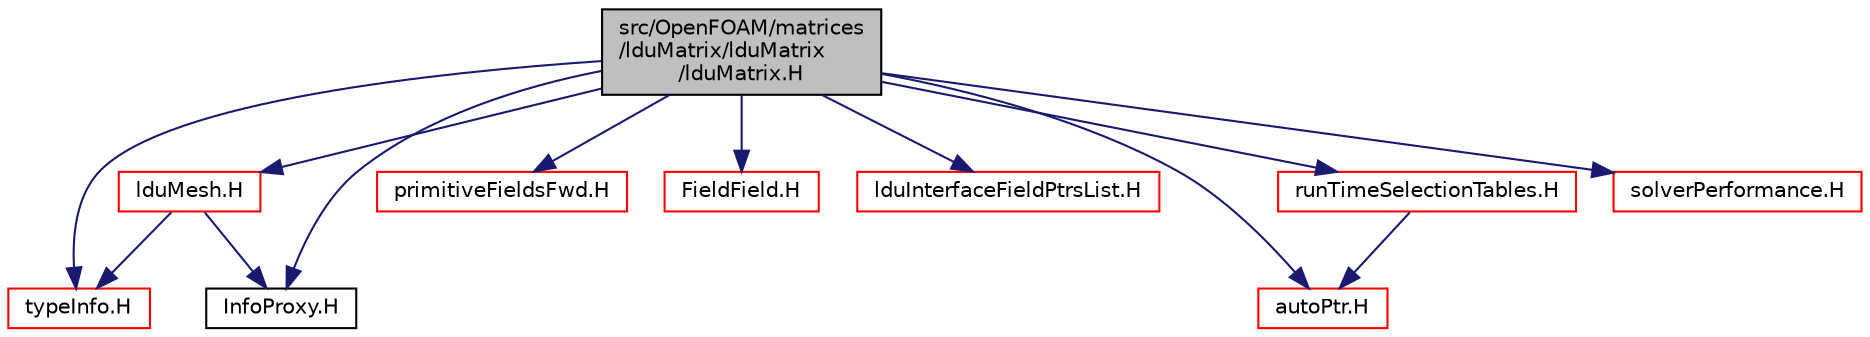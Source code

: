digraph "src/OpenFOAM/matrices/lduMatrix/lduMatrix/lduMatrix.H"
{
  bgcolor="transparent";
  edge [fontname="Helvetica",fontsize="10",labelfontname="Helvetica",labelfontsize="10"];
  node [fontname="Helvetica",fontsize="10",shape=record];
  Node1 [label="src/OpenFOAM/matrices\l/lduMatrix/lduMatrix\l/lduMatrix.H",height=0.2,width=0.4,color="black", fillcolor="grey75", style="filled", fontcolor="black"];
  Node1 -> Node2 [color="midnightblue",fontsize="10",style="solid",fontname="Helvetica"];
  Node2 [label="lduMesh.H",height=0.2,width=0.4,color="red",URL="$a08498.html"];
  Node2 -> Node3 [color="midnightblue",fontsize="10",style="solid",fontname="Helvetica"];
  Node3 [label="typeInfo.H",height=0.2,width=0.4,color="red",URL="$a07888.html"];
  Node2 -> Node4 [color="midnightblue",fontsize="10",style="solid",fontname="Helvetica"];
  Node4 [label="InfoProxy.H",height=0.2,width=0.4,color="black",URL="$a07805.html"];
  Node1 -> Node5 [color="midnightblue",fontsize="10",style="solid",fontname="Helvetica"];
  Node5 [label="primitiveFieldsFwd.H",height=0.2,width=0.4,color="red",URL="$a07987.html",tooltip="Forward declarations of the specialisations of Field<T> for scalar, vector and tensor. "];
  Node1 -> Node6 [color="midnightblue",fontsize="10",style="solid",fontname="Helvetica"];
  Node6 [label="FieldField.H",height=0.2,width=0.4,color="red",URL="$a07932.html"];
  Node1 -> Node7 [color="midnightblue",fontsize="10",style="solid",fontname="Helvetica"];
  Node7 [label="lduInterfaceFieldPtrsList.H",height=0.2,width=0.4,color="red",URL="$a08298.html"];
  Node1 -> Node3 [color="midnightblue",fontsize="10",style="solid",fontname="Helvetica"];
  Node1 -> Node8 [color="midnightblue",fontsize="10",style="solid",fontname="Helvetica"];
  Node8 [label="autoPtr.H",height=0.2,width=0.4,color="red",URL="$a08470.html"];
  Node1 -> Node9 [color="midnightblue",fontsize="10",style="solid",fontname="Helvetica"];
  Node9 [label="runTimeSelectionTables.H",height=0.2,width=0.4,color="red",URL="$a07868.html",tooltip="Macros to ease declaration of run-time selection tables. "];
  Node9 -> Node8 [color="midnightblue",fontsize="10",style="solid",fontname="Helvetica"];
  Node1 -> Node10 [color="midnightblue",fontsize="10",style="solid",fontname="Helvetica"];
  Node10 [label="solverPerformance.H",height=0.2,width=0.4,color="red",URL="$a08327.html"];
  Node1 -> Node4 [color="midnightblue",fontsize="10",style="solid",fontname="Helvetica"];
}
